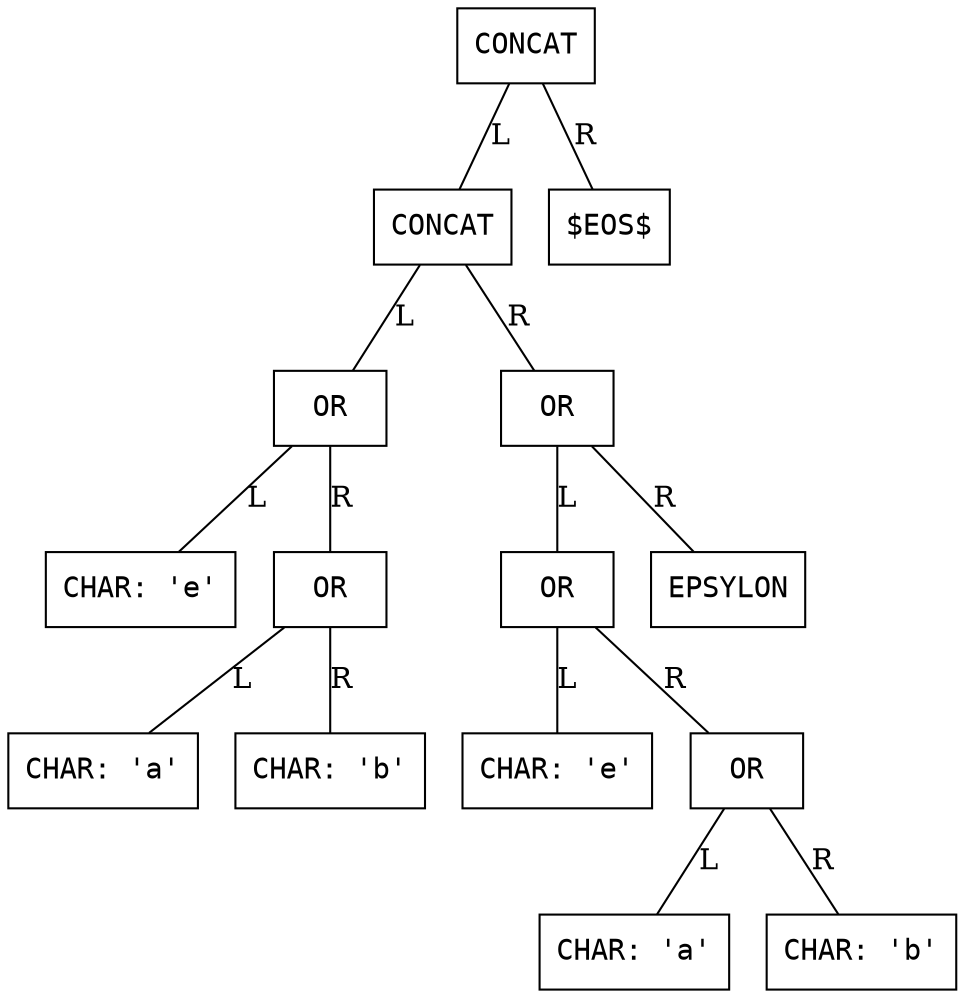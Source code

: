 digraph AST {
  node [shape=box, fontname="Courier"];
  edge [arrowhead=none];

  0 [label="CONCAT"];
  1 [label="CONCAT"];
  2 [label="OR"];
  3 [label="CHAR: 'e'"];
  2 -> 3 [label="L"];
  4 [label="OR"];
  5 [label="CHAR: 'a'"];
  4 -> 5 [label="L"];
  6 [label="CHAR: 'b'"];
  4 -> 6 [label="R"];
  2 -> 4 [label="R"];
  1 -> 2 [label="L"];
  7 [label="OR"];
  8 [label="OR"];
  9 [label="CHAR: 'e'"];
  8 -> 9 [label="L"];
  10 [label="OR"];
  11 [label="CHAR: 'a'"];
  10 -> 11 [label="L"];
  12 [label="CHAR: 'b'"];
  10 -> 12 [label="R"];
  8 -> 10 [label="R"];
  7 -> 8 [label="L"];
  13 [label="EPSYLON"];
  7 -> 13 [label="R"];
  1 -> 7 [label="R"];
  0 -> 1 [label="L"];
  14 [label="$EOS$"];
  0 -> 14 [label="R"];
}
